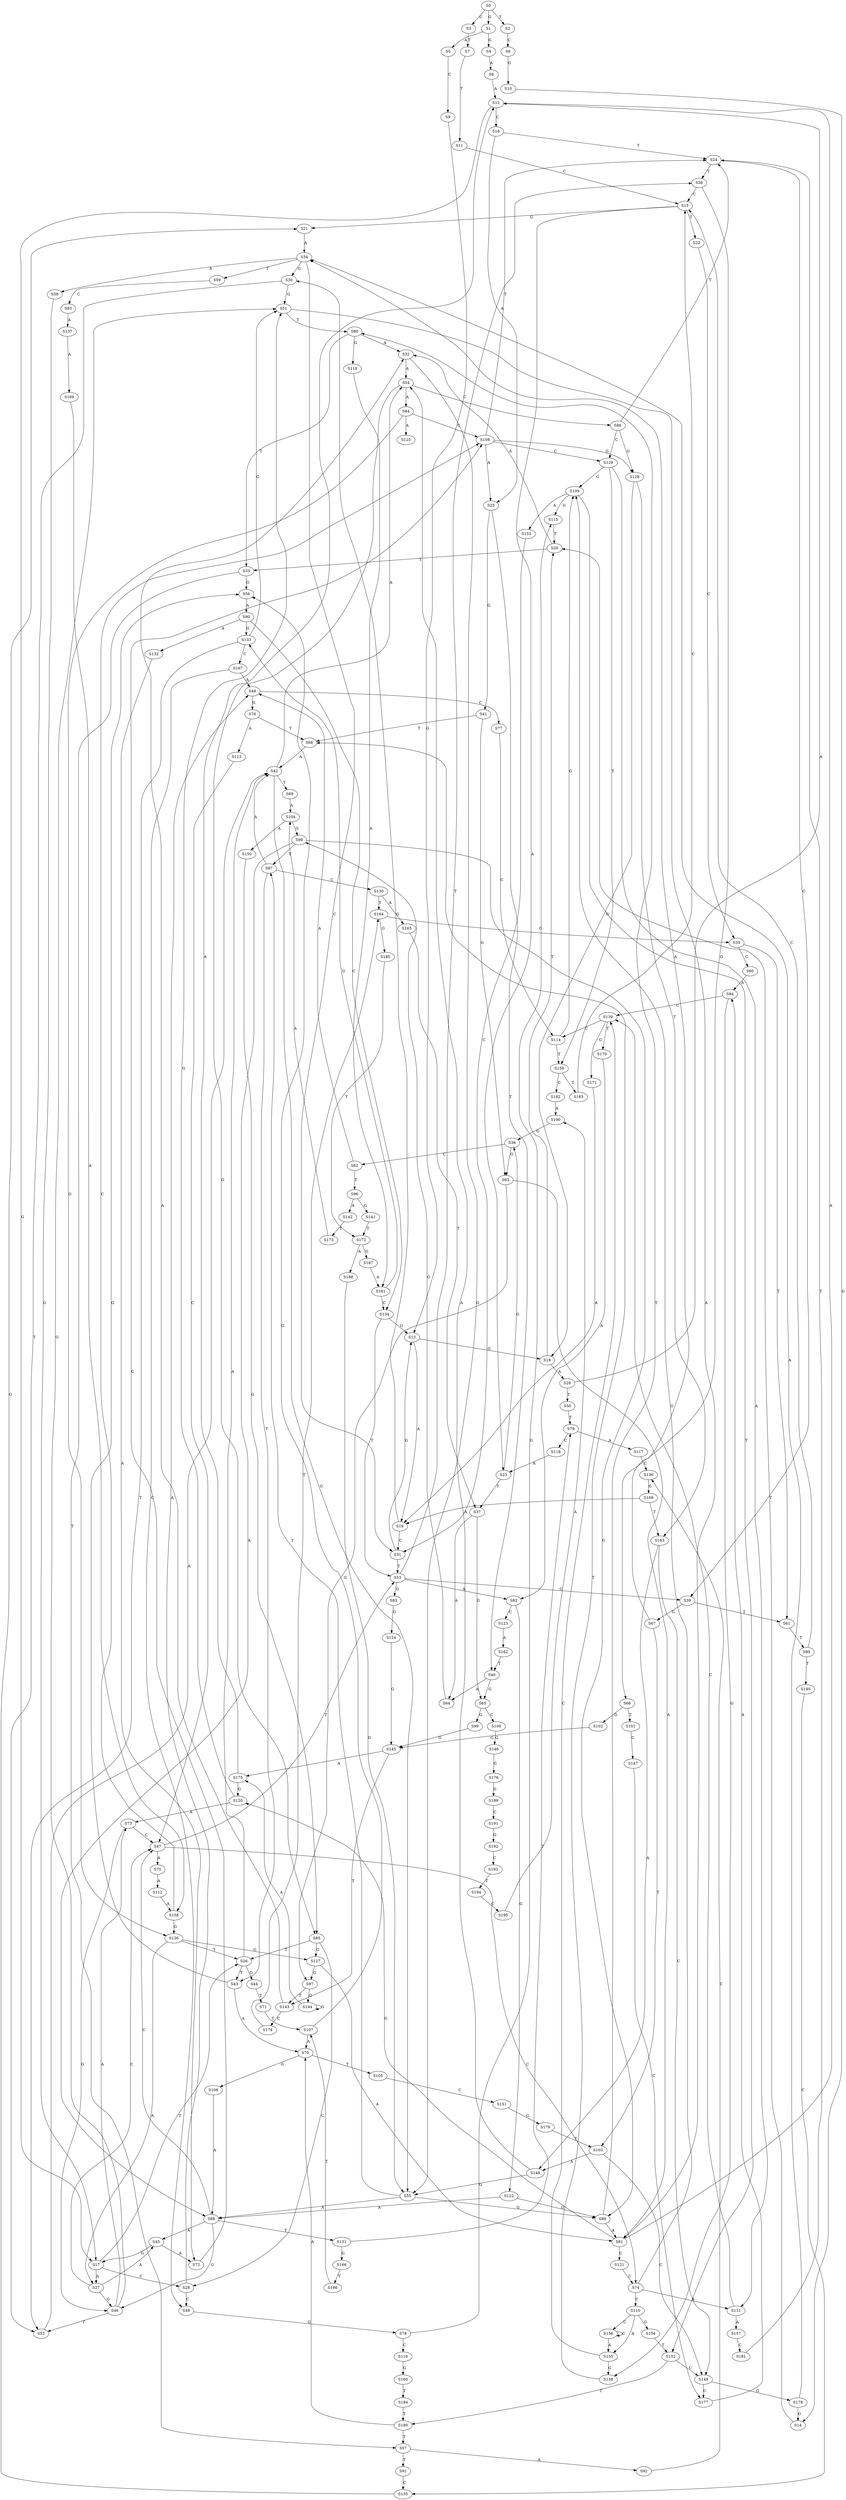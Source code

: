 strict digraph  {
	S0 -> S1 [ label = G ];
	S0 -> S2 [ label = T ];
	S0 -> S3 [ label = C ];
	S1 -> S4 [ label = G ];
	S1 -> S5 [ label = A ];
	S2 -> S6 [ label = C ];
	S3 -> S7 [ label = T ];
	S4 -> S8 [ label = A ];
	S5 -> S9 [ label = C ];
	S6 -> S10 [ label = G ];
	S7 -> S11 [ label = T ];
	S8 -> S12 [ label = A ];
	S9 -> S13 [ label = G ];
	S10 -> S14 [ label = G ];
	S11 -> S15 [ label = C ];
	S12 -> S16 [ label = C ];
	S12 -> S17 [ label = G ];
	S13 -> S18 [ label = G ];
	S13 -> S19 [ label = A ];
	S14 -> S20 [ label = T ];
	S15 -> S21 [ label = G ];
	S15 -> S22 [ label = T ];
	S15 -> S23 [ label = A ];
	S16 -> S24 [ label = T ];
	S16 -> S25 [ label = A ];
	S17 -> S26 [ label = T ];
	S17 -> S27 [ label = A ];
	S17 -> S28 [ label = C ];
	S18 -> S20 [ label = T ];
	S18 -> S29 [ label = A ];
	S19 -> S30 [ label = G ];
	S19 -> S31 [ label = C ];
	S20 -> S32 [ label = A ];
	S20 -> S33 [ label = T ];
	S21 -> S34 [ label = A ];
	S22 -> S35 [ label = C ];
	S23 -> S36 [ label = G ];
	S23 -> S37 [ label = T ];
	S24 -> S38 [ label = T ];
	S24 -> S39 [ label = C ];
	S25 -> S40 [ label = T ];
	S25 -> S41 [ label = G ];
	S26 -> S42 [ label = A ];
	S26 -> S43 [ label = T ];
	S26 -> S44 [ label = G ];
	S27 -> S45 [ label = A ];
	S27 -> S46 [ label = G ];
	S27 -> S47 [ label = C ];
	S28 -> S48 [ label = A ];
	S28 -> S49 [ label = C ];
	S29 -> S50 [ label = T ];
	S29 -> S12 [ label = A ];
	S30 -> S51 [ label = G ];
	S30 -> S52 [ label = T ];
	S31 -> S53 [ label = T ];
	S31 -> S13 [ label = G ];
	S32 -> S54 [ label = A ];
	S32 -> S55 [ label = G ];
	S33 -> S56 [ label = G ];
	S33 -> S57 [ label = T ];
	S34 -> S30 [ label = G ];
	S34 -> S58 [ label = A ];
	S34 -> S31 [ label = C ];
	S34 -> S59 [ label = T ];
	S35 -> S60 [ label = C ];
	S35 -> S61 [ label = T ];
	S36 -> S62 [ label = C ];
	S36 -> S63 [ label = G ];
	S37 -> S64 [ label = A ];
	S37 -> S65 [ label = G ];
	S38 -> S66 [ label = G ];
	S38 -> S15 [ label = C ];
	S39 -> S67 [ label = G ];
	S39 -> S61 [ label = T ];
	S40 -> S65 [ label = G ];
	S40 -> S64 [ label = A ];
	S41 -> S63 [ label = G ];
	S41 -> S68 [ label = T ];
	S42 -> S55 [ label = G ];
	S42 -> S54 [ label = A ];
	S42 -> S69 [ label = T ];
	S43 -> S56 [ label = G ];
	S43 -> S70 [ label = A ];
	S44 -> S71 [ label = T ];
	S45 -> S17 [ label = G ];
	S45 -> S72 [ label = A ];
	S46 -> S73 [ label = A ];
	S46 -> S51 [ label = G ];
	S46 -> S52 [ label = T ];
	S47 -> S74 [ label = C ];
	S47 -> S53 [ label = T ];
	S47 -> S75 [ label = A ];
	S48 -> S76 [ label = G ];
	S48 -> S77 [ label = C ];
	S49 -> S78 [ label = G ];
	S50 -> S79 [ label = T ];
	S51 -> S80 [ label = T ];
	S51 -> S81 [ label = A ];
	S52 -> S42 [ label = A ];
	S53 -> S82 [ label = A ];
	S53 -> S39 [ label = C ];
	S53 -> S38 [ label = T ];
	S53 -> S83 [ label = G ];
	S54 -> S84 [ label = A ];
	S54 -> S85 [ label = G ];
	S54 -> S86 [ label = C ];
	S55 -> S87 [ label = T ];
	S55 -> S88 [ label = A ];
	S55 -> S89 [ label = G ];
	S56 -> S90 [ label = A ];
	S57 -> S91 [ label = T ];
	S57 -> S92 [ label = A ];
	S58 -> S17 [ label = G ];
	S59 -> S93 [ label = C ];
	S60 -> S94 [ label = A ];
	S61 -> S95 [ label = T ];
	S62 -> S48 [ label = A ];
	S62 -> S96 [ label = T ];
	S63 -> S81 [ label = A ];
	S63 -> S97 [ label = G ];
	S64 -> S98 [ label = G ];
	S65 -> S99 [ label = G ];
	S65 -> S100 [ label = C ];
	S66 -> S101 [ label = T ];
	S66 -> S102 [ label = G ];
	S67 -> S34 [ label = A ];
	S67 -> S103 [ label = T ];
	S68 -> S42 [ label = A ];
	S69 -> S104 [ label = A ];
	S70 -> S105 [ label = T ];
	S70 -> S106 [ label = G ];
	S71 -> S107 [ label = T ];
	S72 -> S108 [ label = C ];
	S73 -> S47 [ label = C ];
	S73 -> S46 [ label = G ];
	S74 -> S109 [ label = G ];
	S74 -> S110 [ label = C ];
	S74 -> S111 [ label = A ];
	S75 -> S112 [ label = A ];
	S76 -> S68 [ label = T ];
	S76 -> S113 [ label = A ];
	S77 -> S114 [ label = C ];
	S78 -> S115 [ label = G ];
	S78 -> S116 [ label = C ];
	S79 -> S117 [ label = A ];
	S79 -> S118 [ label = C ];
	S80 -> S32 [ label = A ];
	S80 -> S33 [ label = T ];
	S80 -> S119 [ label = G ];
	S81 -> S120 [ label = G ];
	S81 -> S121 [ label = C ];
	S81 -> S12 [ label = A ];
	S82 -> S122 [ label = G ];
	S82 -> S123 [ label = C ];
	S83 -> S124 [ label = G ];
	S84 -> S125 [ label = A ];
	S84 -> S126 [ label = G ];
	S84 -> S108 [ label = C ];
	S85 -> S127 [ label = G ];
	S85 -> S26 [ label = T ];
	S85 -> S28 [ label = C ];
	S86 -> S128 [ label = G ];
	S86 -> S129 [ label = C ];
	S86 -> S24 [ label = T ];
	S87 -> S130 [ label = C ];
	S87 -> S42 [ label = A ];
	S87 -> S43 [ label = T ];
	S88 -> S131 [ label = T ];
	S88 -> S45 [ label = A ];
	S88 -> S47 [ label = C ];
	S88 -> S46 [ label = G ];
	S89 -> S81 [ label = A ];
	S89 -> S80 [ label = T ];
	S90 -> S132 [ label = A ];
	S90 -> S133 [ label = G ];
	S90 -> S134 [ label = C ];
	S91 -> S135 [ label = C ];
	S92 -> S136 [ label = C ];
	S93 -> S137 [ label = A ];
	S94 -> S138 [ label = G ];
	S94 -> S139 [ label = C ];
	S95 -> S140 [ label = T ];
	S95 -> S15 [ label = C ];
	S96 -> S141 [ label = G ];
	S96 -> S142 [ label = A ];
	S97 -> S143 [ label = T ];
	S97 -> S144 [ label = G ];
	S98 -> S87 [ label = T ];
	S98 -> S88 [ label = A ];
	S98 -> S89 [ label = G ];
	S99 -> S145 [ label = G ];
	S100 -> S146 [ label = G ];
	S101 -> S147 [ label = C ];
	S102 -> S145 [ label = G ];
	S103 -> S148 [ label = A ];
	S103 -> S149 [ label = C ];
	S104 -> S150 [ label = A ];
	S104 -> S98 [ label = G ];
	S105 -> S151 [ label = C ];
	S106 -> S88 [ label = A ];
	S107 -> S70 [ label = A ];
	S107 -> S56 [ label = G ];
	S108 -> S129 [ label = C ];
	S108 -> S128 [ label = G ];
	S108 -> S25 [ label = A ];
	S108 -> S24 [ label = T ];
	S109 -> S115 [ label = G ];
	S109 -> S152 [ label = T ];
	S109 -> S153 [ label = A ];
	S110 -> S154 [ label = G ];
	S110 -> S155 [ label = A ];
	S110 -> S156 [ label = C ];
	S111 -> S139 [ label = C ];
	S111 -> S157 [ label = A ];
	S112 -> S158 [ label = A ];
	S113 -> S47 [ label = C ];
	S114 -> S159 [ label = T ];
	S114 -> S109 [ label = G ];
	S115 -> S20 [ label = T ];
	S116 -> S160 [ label = G ];
	S117 -> S136 [ label = C ];
	S118 -> S23 [ label = A ];
	S119 -> S161 [ label = A ];
	S120 -> S73 [ label = A ];
	S120 -> S51 [ label = G ];
	S121 -> S74 [ label = C ];
	S122 -> S89 [ label = G ];
	S122 -> S88 [ label = A ];
	S123 -> S162 [ label = A ];
	S124 -> S145 [ label = G ];
	S126 -> S27 [ label = A ];
	S126 -> S26 [ label = T ];
	S126 -> S127 [ label = G ];
	S127 -> S97 [ label = G ];
	S127 -> S81 [ label = A ];
	S128 -> S163 [ label = T ];
	S128 -> S18 [ label = G ];
	S129 -> S109 [ label = G ];
	S129 -> S159 [ label = T ];
	S129 -> S111 [ label = A ];
	S130 -> S164 [ label = T ];
	S130 -> S165 [ label = A ];
	S131 -> S79 [ label = T ];
	S131 -> S166 [ label = G ];
	S132 -> S72 [ label = A ];
	S133 -> S52 [ label = T ];
	S133 -> S167 [ label = C ];
	S133 -> S51 [ label = G ];
	S134 -> S53 [ label = T ];
	S134 -> S13 [ label = G ];
	S135 -> S21 [ label = G ];
	S136 -> S168 [ label = G ];
	S137 -> S169 [ label = A ];
	S138 -> S68 [ label = T ];
	S139 -> S170 [ label = T ];
	S139 -> S171 [ label = G ];
	S139 -> S114 [ label = C ];
	S140 -> S135 [ label = C ];
	S141 -> S172 [ label = T ];
	S142 -> S173 [ label = T ];
	S143 -> S32 [ label = A ];
	S143 -> S174 [ label = C ];
	S144 -> S175 [ label = A ];
	S144 -> S144 [ label = G ];
	S145 -> S143 [ label = T ];
	S145 -> S175 [ label = A ];
	S146 -> S176 [ label = G ];
	S147 -> S177 [ label = C ];
	S148 -> S55 [ label = G ];
	S148 -> S54 [ label = A ];
	S149 -> S178 [ label = G ];
	S149 -> S177 [ label = C ];
	S150 -> S85 [ label = G ];
	S151 -> S179 [ label = G ];
	S152 -> S180 [ label = T ];
	S152 -> S149 [ label = C ];
	S153 -> S31 [ label = C ];
	S154 -> S152 [ label = T ];
	S155 -> S139 [ label = C ];
	S155 -> S138 [ label = G ];
	S156 -> S155 [ label = A ];
	S156 -> S156 [ label = C ];
	S157 -> S181 [ label = C ];
	S158 -> S126 [ label = G ];
	S158 -> S108 [ label = C ];
	S159 -> S182 [ label = C ];
	S159 -> S183 [ label = T ];
	S160 -> S184 [ label = T ];
	S161 -> S134 [ label = C ];
	S161 -> S133 [ label = G ];
	S162 -> S40 [ label = T ];
	S163 -> S149 [ label = C ];
	S163 -> S148 [ label = A ];
	S164 -> S185 [ label = G ];
	S164 -> S35 [ label = C ];
	S165 -> S37 [ label = T ];
	S166 -> S186 [ label = T ];
	S167 -> S49 [ label = C ];
	S167 -> S48 [ label = A ];
	S168 -> S19 [ label = A ];
	S168 -> S163 [ label = T ];
	S169 -> S158 [ label = A ];
	S170 -> S82 [ label = A ];
	S171 -> S19 [ label = A ];
	S172 -> S187 [ label = G ];
	S172 -> S188 [ label = A ];
	S173 -> S104 [ label = A ];
	S174 -> S164 [ label = T ];
	S175 -> S12 [ label = A ];
	S175 -> S120 [ label = G ];
	S176 -> S189 [ label = G ];
	S177 -> S94 [ label = A ];
	S178 -> S34 [ label = A ];
	S178 -> S14 [ label = G ];
	S179 -> S103 [ label = T ];
	S180 -> S57 [ label = T ];
	S180 -> S70 [ label = A ];
	S181 -> S24 [ label = T ];
	S182 -> S190 [ label = A ];
	S183 -> S15 [ label = C ];
	S184 -> S180 [ label = T ];
	S185 -> S172 [ label = T ];
	S186 -> S107 [ label = T ];
	S187 -> S161 [ label = A ];
	S188 -> S55 [ label = G ];
	S189 -> S191 [ label = C ];
	S190 -> S36 [ label = G ];
	S191 -> S192 [ label = G ];
	S192 -> S193 [ label = C ];
	S193 -> S194 [ label = T ];
	S194 -> S195 [ label = C ];
	S195 -> S190 [ label = A ];
}

